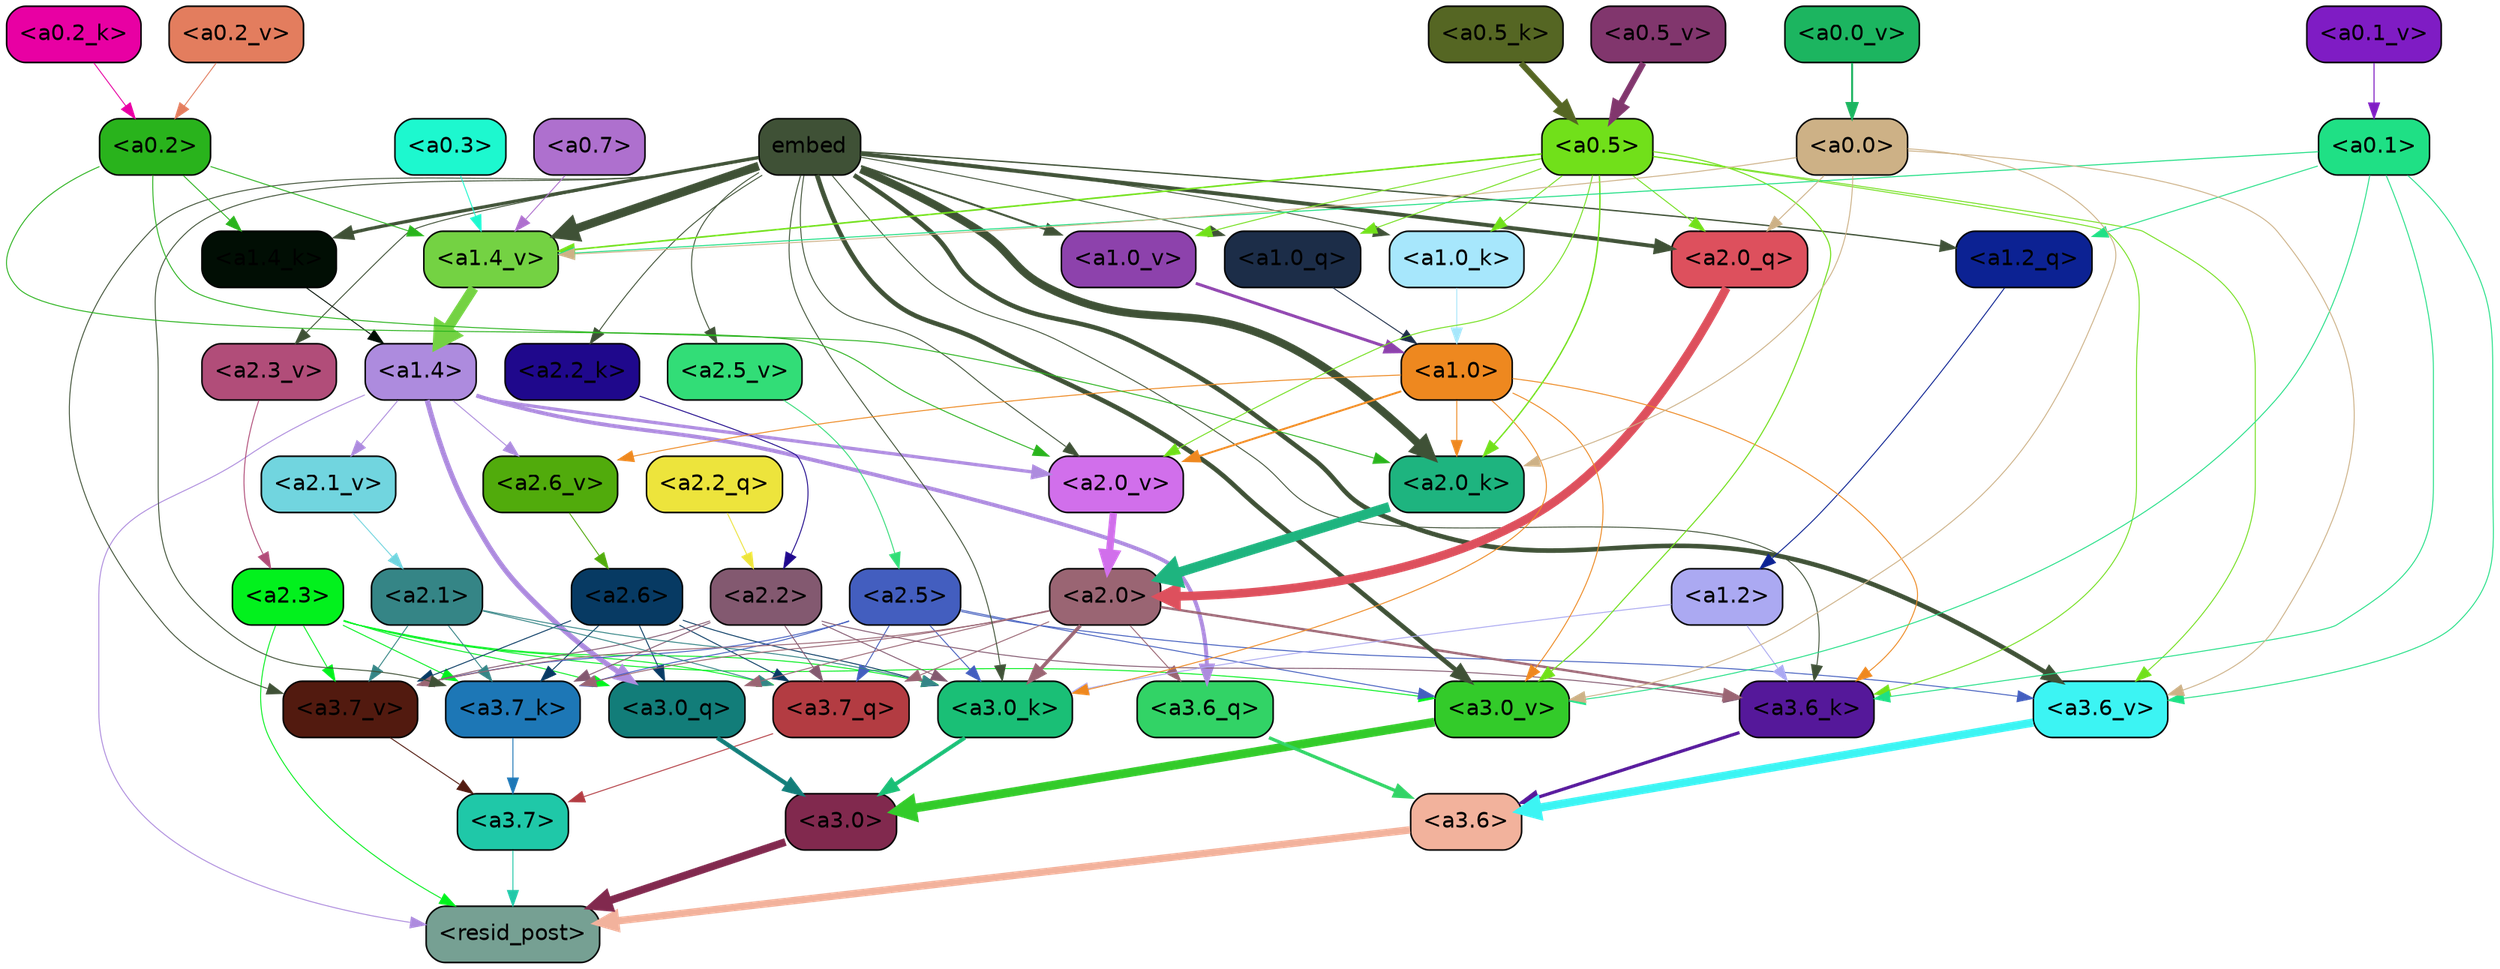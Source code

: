 strict digraph "" {
	graph [bgcolor=transparent,
		layout=dot,
		overlap=false,
		splines=true
	];
	"<a3.7>"	[color=black,
		fillcolor="#1fc8a8",
		fontname=Helvetica,
		shape=box,
		style="filled, rounded"];
	"<resid_post>"	[color=black,
		fillcolor="#76a093",
		fontname=Helvetica,
		shape=box,
		style="filled, rounded"];
	"<a3.7>" -> "<resid_post>"	[color="#1fc8a8",
		penwidth=0.6];
	"<a3.6>"	[color=black,
		fillcolor="#f2b29c",
		fontname=Helvetica,
		shape=box,
		style="filled, rounded"];
	"<a3.6>" -> "<resid_post>"	[color="#f2b29c",
		penwidth=4.753257989883423];
	"<a3.0>"	[color=black,
		fillcolor="#81294e",
		fontname=Helvetica,
		shape=box,
		style="filled, rounded"];
	"<a3.0>" -> "<resid_post>"	[color="#81294e",
		penwidth=4.90053927898407];
	"<a2.3>"	[color=black,
		fillcolor="#02f11d",
		fontname=Helvetica,
		shape=box,
		style="filled, rounded"];
	"<a2.3>" -> "<resid_post>"	[color="#02f11d",
		penwidth=0.6];
	"<a3.7_q>"	[color=black,
		fillcolor="#b33c42",
		fontname=Helvetica,
		shape=box,
		style="filled, rounded"];
	"<a2.3>" -> "<a3.7_q>"	[color="#02f11d",
		penwidth=0.6];
	"<a3.0_q>"	[color=black,
		fillcolor="#127d79",
		fontname=Helvetica,
		shape=box,
		style="filled, rounded"];
	"<a2.3>" -> "<a3.0_q>"	[color="#02f11d",
		penwidth=0.6];
	"<a3.7_k>"	[color=black,
		fillcolor="#1d77b6",
		fontname=Helvetica,
		shape=box,
		style="filled, rounded"];
	"<a2.3>" -> "<a3.7_k>"	[color="#02f11d",
		penwidth=0.6];
	"<a3.0_k>"	[color=black,
		fillcolor="#1abf76",
		fontname=Helvetica,
		shape=box,
		style="filled, rounded"];
	"<a2.3>" -> "<a3.0_k>"	[color="#02f11d",
		penwidth=0.6];
	"<a3.7_v>"	[color=black,
		fillcolor="#521a0f",
		fontname=Helvetica,
		shape=box,
		style="filled, rounded"];
	"<a2.3>" -> "<a3.7_v>"	[color="#02f11d",
		penwidth=0.6];
	"<a3.0_v>"	[color=black,
		fillcolor="#33cb2a",
		fontname=Helvetica,
		shape=box,
		style="filled, rounded"];
	"<a2.3>" -> "<a3.0_v>"	[color="#02f11d",
		penwidth=0.6];
	"<a1.4>"	[color=black,
		fillcolor="#ad8bde",
		fontname=Helvetica,
		shape=box,
		style="filled, rounded"];
	"<a1.4>" -> "<resid_post>"	[color="#ad8bde",
		penwidth=0.6];
	"<a3.6_q>"	[color=black,
		fillcolor="#32d366",
		fontname=Helvetica,
		shape=box,
		style="filled, rounded"];
	"<a1.4>" -> "<a3.6_q>"	[color="#ad8bde",
		penwidth=2.5149343013763428];
	"<a1.4>" -> "<a3.0_q>"	[color="#ad8bde",
		penwidth=3.2760138511657715];
	"<a2.6_v>"	[color=black,
		fillcolor="#51ab0c",
		fontname=Helvetica,
		shape=box,
		style="filled, rounded"];
	"<a1.4>" -> "<a2.6_v>"	[color="#ad8bde",
		penwidth=0.6];
	"<a2.1_v>"	[color=black,
		fillcolor="#71d5df",
		fontname=Helvetica,
		shape=box,
		style="filled, rounded"];
	"<a1.4>" -> "<a2.1_v>"	[color="#ad8bde",
		penwidth=0.6];
	"<a2.0_v>"	[color=black,
		fillcolor="#d16feb",
		fontname=Helvetica,
		shape=box,
		style="filled, rounded"];
	"<a1.4>" -> "<a2.0_v>"	[color="#ad8bde",
		penwidth=2.0870713144540787];
	"<a3.7_q>" -> "<a3.7>"	[color="#b33c42",
		penwidth=0.6];
	"<a3.6_q>" -> "<a3.6>"	[color="#32d366",
		penwidth=2.091020345687866];
	"<a3.0_q>" -> "<a3.0>"	[color="#127d79",
		penwidth=2.7421876192092896];
	"<a3.7_k>" -> "<a3.7>"	[color="#1d77b6",
		penwidth=0.6];
	"<a3.6_k>"	[color=black,
		fillcolor="#55189a",
		fontname=Helvetica,
		shape=box,
		style="filled, rounded"];
	"<a3.6_k>" -> "<a3.6>"	[color="#55189a",
		penwidth=2.048597991466522];
	"<a3.0_k>" -> "<a3.0>"	[color="#1abf76",
		penwidth=2.476402521133423];
	"<a3.7_v>" -> "<a3.7>"	[color="#521a0f",
		penwidth=0.6];
	"<a3.6_v>"	[color=black,
		fillcolor="#3cf4f3",
		fontname=Helvetica,
		shape=box,
		style="filled, rounded"];
	"<a3.6_v>" -> "<a3.6>"	[color="#3cf4f3",
		penwidth=5.2550448179244995];
	"<a3.0_v>" -> "<a3.0>"	[color="#33cb2a",
		penwidth=5.652270674705505];
	"<a2.6>"	[color=black,
		fillcolor="#073a63",
		fontname=Helvetica,
		shape=box,
		style="filled, rounded"];
	"<a2.6>" -> "<a3.7_q>"	[color="#073a63",
		penwidth=0.6];
	"<a2.6>" -> "<a3.0_q>"	[color="#073a63",
		penwidth=0.6];
	"<a2.6>" -> "<a3.7_k>"	[color="#073a63",
		penwidth=0.6];
	"<a2.6>" -> "<a3.0_k>"	[color="#073a63",
		penwidth=0.6];
	"<a2.6>" -> "<a3.7_v>"	[color="#073a63",
		penwidth=0.6];
	"<a2.5>"	[color=black,
		fillcolor="#435ebf",
		fontname=Helvetica,
		shape=box,
		style="filled, rounded"];
	"<a2.5>" -> "<a3.7_q>"	[color="#435ebf",
		penwidth=0.6];
	"<a2.5>" -> "<a3.7_k>"	[color="#435ebf",
		penwidth=0.6];
	"<a2.5>" -> "<a3.0_k>"	[color="#435ebf",
		penwidth=0.6];
	"<a2.5>" -> "<a3.7_v>"	[color="#435ebf",
		penwidth=0.6];
	"<a2.5>" -> "<a3.6_v>"	[color="#435ebf",
		penwidth=0.6];
	"<a2.5>" -> "<a3.0_v>"	[color="#435ebf",
		penwidth=0.6];
	"<a2.2>"	[color=black,
		fillcolor="#835970",
		fontname=Helvetica,
		shape=box,
		style="filled, rounded"];
	"<a2.2>" -> "<a3.7_q>"	[color="#835970",
		penwidth=0.6];
	"<a2.2>" -> "<a3.7_k>"	[color="#835970",
		penwidth=0.6];
	"<a2.2>" -> "<a3.6_k>"	[color="#835970",
		penwidth=0.6];
	"<a2.2>" -> "<a3.0_k>"	[color="#835970",
		penwidth=0.6];
	"<a2.2>" -> "<a3.7_v>"	[color="#835970",
		penwidth=0.6];
	"<a2.1>"	[color=black,
		fillcolor="#358586",
		fontname=Helvetica,
		shape=box,
		style="filled, rounded"];
	"<a2.1>" -> "<a3.7_q>"	[color="#358586",
		penwidth=0.6];
	"<a2.1>" -> "<a3.7_k>"	[color="#358586",
		penwidth=0.6];
	"<a2.1>" -> "<a3.0_k>"	[color="#358586",
		penwidth=0.6];
	"<a2.1>" -> "<a3.7_v>"	[color="#358586",
		penwidth=0.6];
	"<a2.0>"	[color=black,
		fillcolor="#9a6573",
		fontname=Helvetica,
		shape=box,
		style="filled, rounded"];
	"<a2.0>" -> "<a3.7_q>"	[color="#9a6573",
		penwidth=0.6];
	"<a2.0>" -> "<a3.6_q>"	[color="#9a6573",
		penwidth=0.6];
	"<a2.0>" -> "<a3.0_q>"	[color="#9a6573",
		penwidth=0.6];
	"<a2.0>" -> "<a3.7_k>"	[color="#9a6573",
		penwidth=0.6];
	"<a2.0>" -> "<a3.6_k>"	[color="#9a6573",
		penwidth=1.5290023684501648];
	"<a2.0>" -> "<a3.0_k>"	[color="#9a6573",
		penwidth=2.2635570764541626];
	"<a2.0>" -> "<a3.7_v>"	[color="#9a6573",
		penwidth=0.6];
	embed	[color=black,
		fillcolor="#3f5136",
		fontname=Helvetica,
		shape=box,
		style="filled, rounded"];
	embed -> "<a3.7_k>"	[color="#3f5136",
		penwidth=0.6];
	embed -> "<a3.6_k>"	[color="#3f5136",
		penwidth=0.6];
	embed -> "<a3.0_k>"	[color="#3f5136",
		penwidth=0.6];
	embed -> "<a3.7_v>"	[color="#3f5136",
		penwidth=0.6];
	embed -> "<a3.6_v>"	[color="#3f5136",
		penwidth=2.9556376338005066];
	embed -> "<a3.0_v>"	[color="#3f5136",
		penwidth=2.972973108291626];
	"<a2.0_q>"	[color=black,
		fillcolor="#dd505d",
		fontname=Helvetica,
		shape=box,
		style="filled, rounded"];
	embed -> "<a2.0_q>"	[color="#3f5136",
		penwidth=2.522909115999937];
	"<a2.2_k>"	[color=black,
		fillcolor="#1f088c",
		fontname=Helvetica,
		shape=box,
		style="filled, rounded"];
	embed -> "<a2.2_k>"	[color="#3f5136",
		penwidth=0.6];
	"<a2.0_k>"	[color=black,
		fillcolor="#1eb47f",
		fontname=Helvetica,
		shape=box,
		style="filled, rounded"];
	embed -> "<a2.0_k>"	[color="#3f5136",
		penwidth=5.094568967819214];
	"<a2.5_v>"	[color=black,
		fillcolor="#32dd77",
		fontname=Helvetica,
		shape=box,
		style="filled, rounded"];
	embed -> "<a2.5_v>"	[color="#3f5136",
		penwidth=0.6];
	"<a2.3_v>"	[color=black,
		fillcolor="#b14d79",
		fontname=Helvetica,
		shape=box,
		style="filled, rounded"];
	embed -> "<a2.3_v>"	[color="#3f5136",
		penwidth=0.6];
	embed -> "<a2.0_v>"	[color="#3f5136",
		penwidth=0.6];
	"<a1.2_q>"	[color=black,
		fillcolor="#0c2293",
		fontname=Helvetica,
		shape=box,
		style="filled, rounded"];
	embed -> "<a1.2_q>"	[color="#3f5136",
		penwidth=0.8520002365112305];
	"<a1.0_q>"	[color=black,
		fillcolor="#1c2d48",
		fontname=Helvetica,
		shape=box,
		style="filled, rounded"];
	embed -> "<a1.0_q>"	[color="#3f5136",
		penwidth=0.6];
	"<a1.4_k>"	[color=black,
		fillcolor="#010e04",
		fontname=Helvetica,
		shape=box,
		style="filled, rounded"];
	embed -> "<a1.4_k>"	[color="#3f5136",
		penwidth=2.115079402923584];
	"<a1.0_k>"	[color=black,
		fillcolor="#a7e7fc",
		fontname=Helvetica,
		shape=box,
		style="filled, rounded"];
	embed -> "<a1.0_k>"	[color="#3f5136",
		penwidth=0.6];
	"<a1.4_v>"	[color=black,
		fillcolor="#74d243",
		fontname=Helvetica,
		shape=box,
		style="filled, rounded"];
	embed -> "<a1.4_v>"	[color="#3f5136",
		penwidth=5.504090070724487];
	"<a1.0_v>"	[color=black,
		fillcolor="#8d42ac",
		fontname=Helvetica,
		shape=box,
		style="filled, rounded"];
	embed -> "<a1.0_v>"	[color="#3f5136",
		penwidth=1.2935692071914673];
	"<a1.2>"	[color=black,
		fillcolor="#aba9f2",
		fontname=Helvetica,
		shape=box,
		style="filled, rounded"];
	"<a1.2>" -> "<a3.6_k>"	[color="#aba9f2",
		penwidth=0.6];
	"<a1.2>" -> "<a3.0_k>"	[color="#aba9f2",
		penwidth=0.6];
	"<a1.0>"	[color=black,
		fillcolor="#ee881f",
		fontname=Helvetica,
		shape=box,
		style="filled, rounded"];
	"<a1.0>" -> "<a3.6_k>"	[color="#ee881f",
		penwidth=0.6];
	"<a1.0>" -> "<a3.0_k>"	[color="#ee881f",
		penwidth=0.6];
	"<a1.0>" -> "<a3.0_v>"	[color="#ee881f",
		penwidth=0.6];
	"<a1.0>" -> "<a2.0_k>"	[color="#ee881f",
		penwidth=0.6];
	"<a1.0>" -> "<a2.6_v>"	[color="#ee881f",
		penwidth=0.6];
	"<a1.0>" -> "<a2.0_v>"	[color="#ee881f",
		penwidth=1.2152502536773682];
	"<a0.5>"	[color=black,
		fillcolor="#71e01a",
		fontname=Helvetica,
		shape=box,
		style="filled, rounded"];
	"<a0.5>" -> "<a3.6_k>"	[color="#71e01a",
		penwidth=0.6];
	"<a0.5>" -> "<a3.6_v>"	[color="#71e01a",
		penwidth=0.6];
	"<a0.5>" -> "<a3.0_v>"	[color="#71e01a",
		penwidth=0.6790935099124908];
	"<a0.5>" -> "<a2.0_q>"	[color="#71e01a",
		penwidth=0.6];
	"<a0.5>" -> "<a2.0_k>"	[color="#71e01a",
		penwidth=0.8835153579711914];
	"<a0.5>" -> "<a2.0_v>"	[color="#71e01a",
		penwidth=0.6];
	"<a0.5>" -> "<a1.0_q>"	[color="#71e01a",
		penwidth=0.6];
	"<a0.5>" -> "<a1.0_k>"	[color="#71e01a",
		penwidth=0.6];
	"<a0.5>" -> "<a1.4_v>"	[color="#71e01a",
		penwidth=1.022335171699524];
	"<a0.5>" -> "<a1.0_v>"	[color="#71e01a",
		penwidth=0.6];
	"<a0.1>"	[color=black,
		fillcolor="#1fe085",
		fontname=Helvetica,
		shape=box,
		style="filled, rounded"];
	"<a0.1>" -> "<a3.6_k>"	[color="#1fe085",
		penwidth=0.6];
	"<a0.1>" -> "<a3.6_v>"	[color="#1fe085",
		penwidth=0.6];
	"<a0.1>" -> "<a3.0_v>"	[color="#1fe085",
		penwidth=0.6];
	"<a0.1>" -> "<a1.2_q>"	[color="#1fe085",
		penwidth=0.6];
	"<a0.1>" -> "<a1.4_v>"	[color="#1fe085",
		penwidth=0.6438122987747192];
	"<a0.0>"	[color=black,
		fillcolor="#cdb186",
		fontname=Helvetica,
		shape=box,
		style="filled, rounded"];
	"<a0.0>" -> "<a3.6_v>"	[color="#cdb186",
		penwidth=0.6];
	"<a0.0>" -> "<a3.0_v>"	[color="#cdb186",
		penwidth=0.6];
	"<a0.0>" -> "<a2.0_q>"	[color="#cdb186",
		penwidth=0.6];
	"<a0.0>" -> "<a2.0_k>"	[color="#cdb186",
		penwidth=0.6];
	"<a0.0>" -> "<a1.4_v>"	[color="#cdb186",
		penwidth=0.6];
	"<a2.2_q>"	[color=black,
		fillcolor="#ede43c",
		fontname=Helvetica,
		shape=box,
		style="filled, rounded"];
	"<a2.2_q>" -> "<a2.2>"	[color="#ede43c",
		penwidth=0.6];
	"<a2.0_q>" -> "<a2.0>"	[color="#dd505d",
		penwidth=5.557696580886841];
	"<a2.2_k>" -> "<a2.2>"	[color="#1f088c",
		penwidth=0.6];
	"<a2.0_k>" -> "<a2.0>"	[color="#1eb47f",
		penwidth=6.320472955703735];
	"<a2.6_v>" -> "<a2.6>"	[color="#51ab0c",
		penwidth=0.6];
	"<a2.5_v>" -> "<a2.5>"	[color="#32dd77",
		penwidth=0.6];
	"<a2.3_v>" -> "<a2.3>"	[color="#b14d79",
		penwidth=0.6];
	"<a2.1_v>" -> "<a2.1>"	[color="#71d5df",
		penwidth=0.6];
	"<a2.0_v>" -> "<a2.0>"	[color="#d16feb",
		penwidth=4.611755967140198];
	"<a0.2>"	[color=black,
		fillcolor="#29b31c",
		fontname=Helvetica,
		shape=box,
		style="filled, rounded"];
	"<a0.2>" -> "<a2.0_k>"	[color="#29b31c",
		penwidth=0.6];
	"<a0.2>" -> "<a2.0_v>"	[color="#29b31c",
		penwidth=0.6];
	"<a0.2>" -> "<a1.4_k>"	[color="#29b31c",
		penwidth=0.6];
	"<a0.2>" -> "<a1.4_v>"	[color="#29b31c",
		penwidth=0.6];
	"<a1.2_q>" -> "<a1.2>"	[color="#0c2293",
		penwidth=0.6145738363265991];
	"<a1.0_q>" -> "<a1.0>"	[color="#1c2d48",
		penwidth=0.6];
	"<a1.4_k>" -> "<a1.4>"	[color="#010e04",
		penwidth=0.6];
	"<a1.0_k>" -> "<a1.0>"	[color="#a7e7fc",
		penwidth=0.6];
	"<a1.4_v>" -> "<a1.4>"	[color="#74d243",
		penwidth=6.5241758823394775];
	"<a1.0_v>" -> "<a1.0>"	[color="#8d42ac",
		penwidth=1.8809151649475098];
	"<a0.7>"	[color=black,
		fillcolor="#ae70ce",
		fontname=Helvetica,
		shape=box,
		style="filled, rounded"];
	"<a0.7>" -> "<a1.4_v>"	[color="#ae70ce",
		penwidth=0.6];
	"<a0.3>"	[color=black,
		fillcolor="#1df8cf",
		fontname=Helvetica,
		shape=box,
		style="filled, rounded"];
	"<a0.3>" -> "<a1.4_v>"	[color="#1df8cf",
		penwidth=0.6];
	"<a0.5_k>"	[color=black,
		fillcolor="#556623",
		fontname=Helvetica,
		shape=box,
		style="filled, rounded"];
	"<a0.5_k>" -> "<a0.5>"	[color="#556623",
		penwidth=3.8599258065223694];
	"<a0.2_k>"	[color=black,
		fillcolor="#e800a3",
		fontname=Helvetica,
		shape=box,
		style="filled, rounded"];
	"<a0.2_k>" -> "<a0.2>"	[color="#e800a3",
		penwidth=0.6];
	"<a0.5_v>"	[color=black,
		fillcolor="#81366d",
		fontname=Helvetica,
		shape=box,
		style="filled, rounded"];
	"<a0.5_v>" -> "<a0.5>"	[color="#81366d",
		penwidth=4.0173709988594055];
	"<a0.2_v>"	[color=black,
		fillcolor="#e37d5e",
		fontname=Helvetica,
		shape=box,
		style="filled, rounded"];
	"<a0.2_v>" -> "<a0.2>"	[color="#e37d5e",
		penwidth=0.6];
	"<a0.1_v>"	[color=black,
		fillcolor="#7f1cc4",
		fontname=Helvetica,
		shape=box,
		style="filled, rounded"];
	"<a0.1_v>" -> "<a0.1>"	[color="#7f1cc4",
		penwidth=0.6690568923950195];
	"<a0.0_v>"	[color=black,
		fillcolor="#1cb560",
		fontname=Helvetica,
		shape=box,
		style="filled, rounded"];
	"<a0.0_v>" -> "<a0.0>"	[color="#1cb560",
		penwidth=1.2524418830871582];
}
